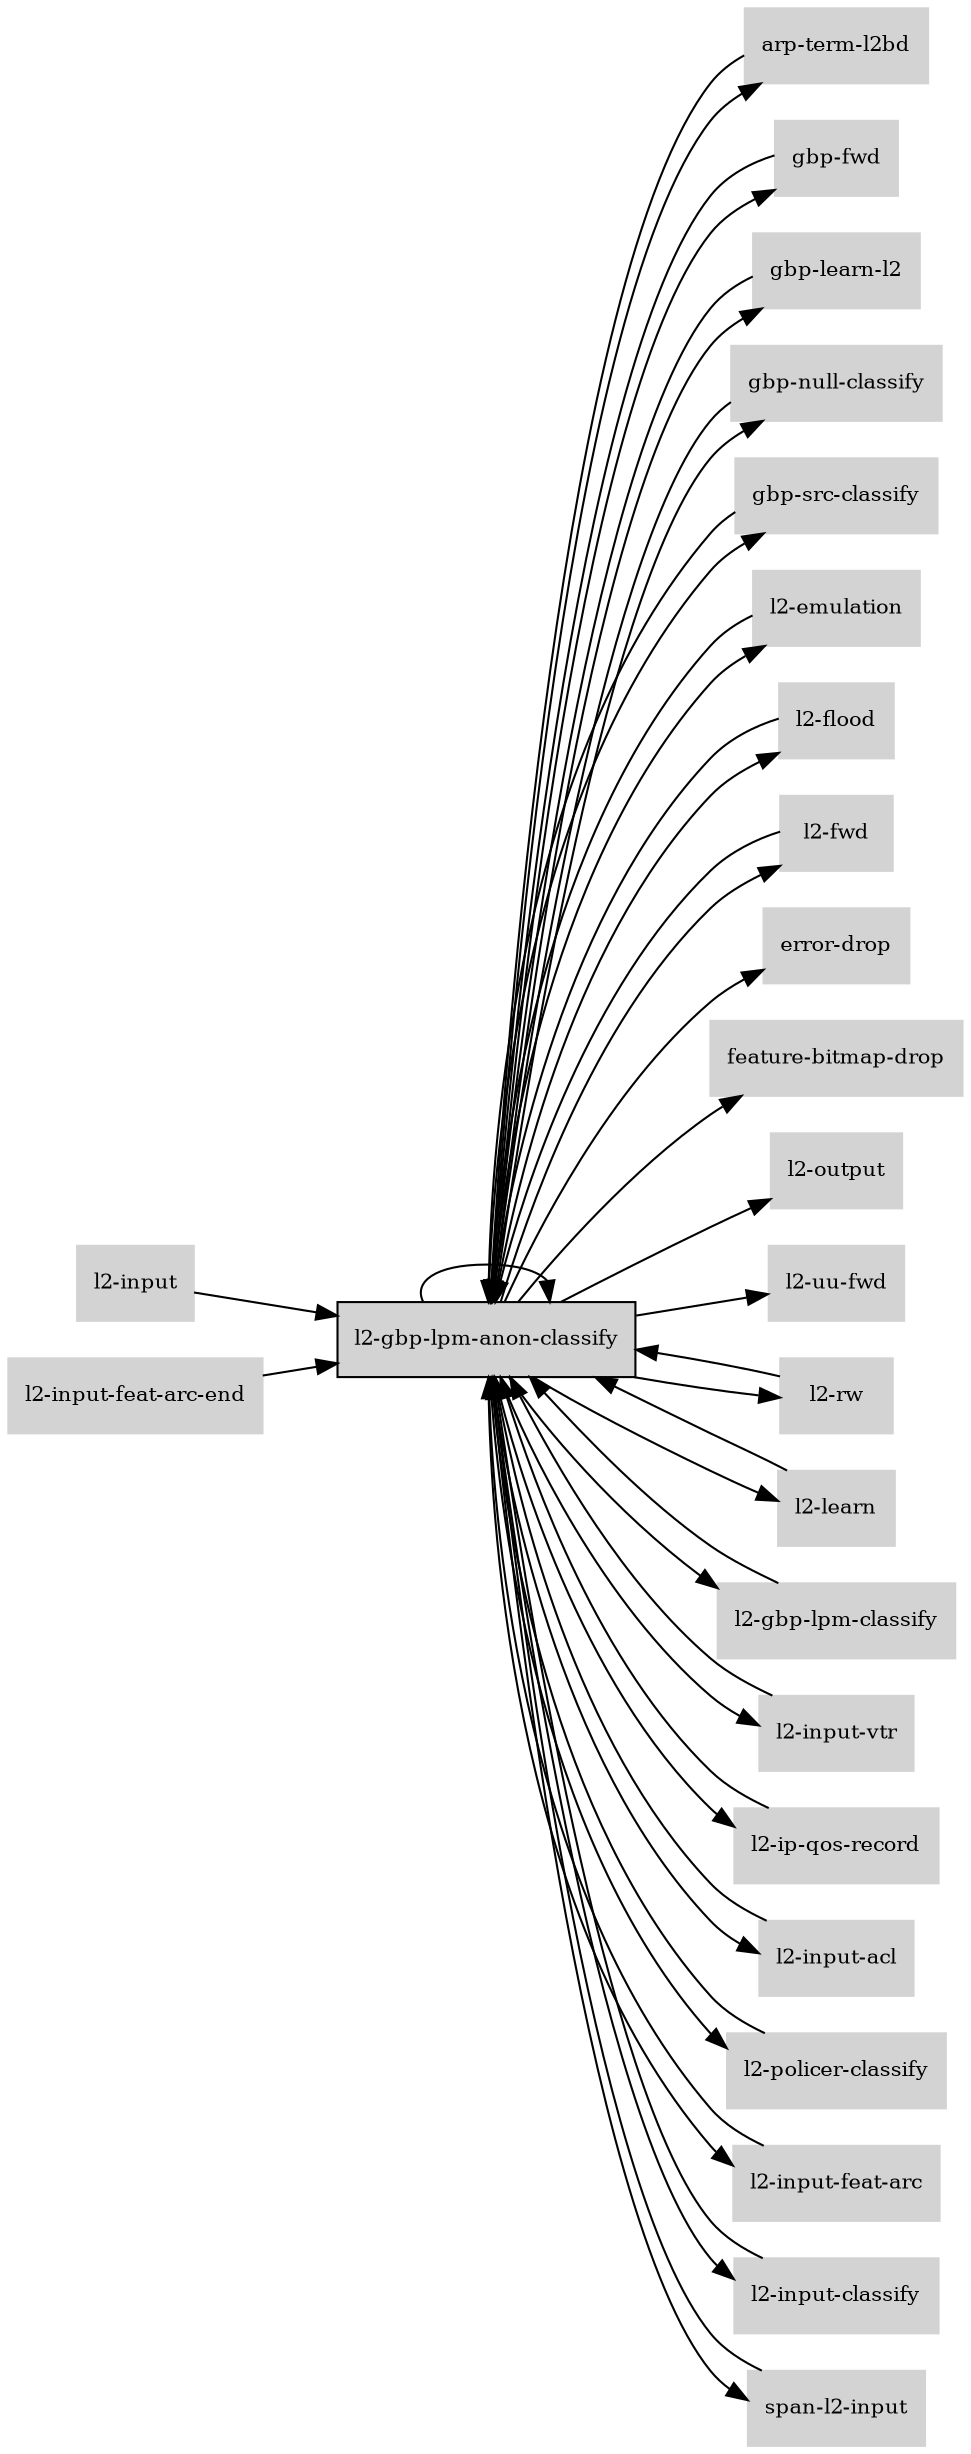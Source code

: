 digraph "l2_gbp_lpm_anon_classify_subgraph" {
  rankdir=LR;
  node [shape=box, style=filled, fontsize=10, color=lightgray, fontcolor=black, fillcolor=lightgray];
  "l2-gbp-lpm-anon-classify" [color=black, fontcolor=black, fillcolor=lightgray];
  edge [fontsize=8];
  "arp-term-l2bd" -> "l2-gbp-lpm-anon-classify";
  "gbp-fwd" -> "l2-gbp-lpm-anon-classify";
  "gbp-learn-l2" -> "l2-gbp-lpm-anon-classify";
  "gbp-null-classify" -> "l2-gbp-lpm-anon-classify";
  "gbp-src-classify" -> "l2-gbp-lpm-anon-classify";
  "l2-emulation" -> "l2-gbp-lpm-anon-classify";
  "l2-flood" -> "l2-gbp-lpm-anon-classify";
  "l2-fwd" -> "l2-gbp-lpm-anon-classify";
  "l2-gbp-lpm-anon-classify" -> "error-drop";
  "l2-gbp-lpm-anon-classify" -> "feature-bitmap-drop";
  "l2-gbp-lpm-anon-classify" -> "l2-output";
  "l2-gbp-lpm-anon-classify" -> "l2-flood";
  "l2-gbp-lpm-anon-classify" -> "l2-uu-fwd";
  "l2-gbp-lpm-anon-classify" -> "arp-term-l2bd";
  "l2-gbp-lpm-anon-classify" -> "gbp-fwd";
  "l2-gbp-lpm-anon-classify" -> "l2-fwd";
  "l2-gbp-lpm-anon-classify" -> "l2-rw";
  "l2-gbp-lpm-anon-classify" -> "l2-learn";
  "l2-gbp-lpm-anon-classify" -> "l2-emulation";
  "l2-gbp-lpm-anon-classify" -> "gbp-learn-l2";
  "l2-gbp-lpm-anon-classify" -> "l2-gbp-lpm-anon-classify";
  "l2-gbp-lpm-anon-classify" -> "gbp-null-classify";
  "l2-gbp-lpm-anon-classify" -> "gbp-src-classify";
  "l2-gbp-lpm-anon-classify" -> "l2-gbp-lpm-classify";
  "l2-gbp-lpm-anon-classify" -> "l2-input-vtr";
  "l2-gbp-lpm-anon-classify" -> "l2-ip-qos-record";
  "l2-gbp-lpm-anon-classify" -> "l2-input-acl";
  "l2-gbp-lpm-anon-classify" -> "l2-policer-classify";
  "l2-gbp-lpm-anon-classify" -> "l2-input-feat-arc";
  "l2-gbp-lpm-anon-classify" -> "l2-input-classify";
  "l2-gbp-lpm-anon-classify" -> "span-l2-input";
  "l2-gbp-lpm-classify" -> "l2-gbp-lpm-anon-classify";
  "l2-input-classify" -> "l2-gbp-lpm-anon-classify";
  "l2-input" -> "l2-gbp-lpm-anon-classify";
  "l2-input-acl" -> "l2-gbp-lpm-anon-classify";
  "l2-input-feat-arc" -> "l2-gbp-lpm-anon-classify";
  "l2-input-feat-arc-end" -> "l2-gbp-lpm-anon-classify";
  "l2-input-vtr" -> "l2-gbp-lpm-anon-classify";
  "l2-ip-qos-record" -> "l2-gbp-lpm-anon-classify";
  "l2-learn" -> "l2-gbp-lpm-anon-classify";
  "l2-policer-classify" -> "l2-gbp-lpm-anon-classify";
  "l2-rw" -> "l2-gbp-lpm-anon-classify";
  "span-l2-input" -> "l2-gbp-lpm-anon-classify";
}
